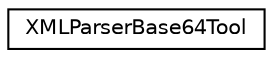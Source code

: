 digraph "类继承关系图"
{
  edge [fontname="Helvetica",fontsize="10",labelfontname="Helvetica",labelfontsize="10"];
  node [fontname="Helvetica",fontsize="10",shape=record];
  rankdir="LR";
  Node1 [label="XMLParserBase64Tool",height=0.2,width=0.4,color="black", fillcolor="white", style="filled",URL="$struct_x_m_l_parser_base64_tool.html",tooltip="Helper class to include binary data inside XML strings using &quot;Base64 encoding&quot;."];
}
